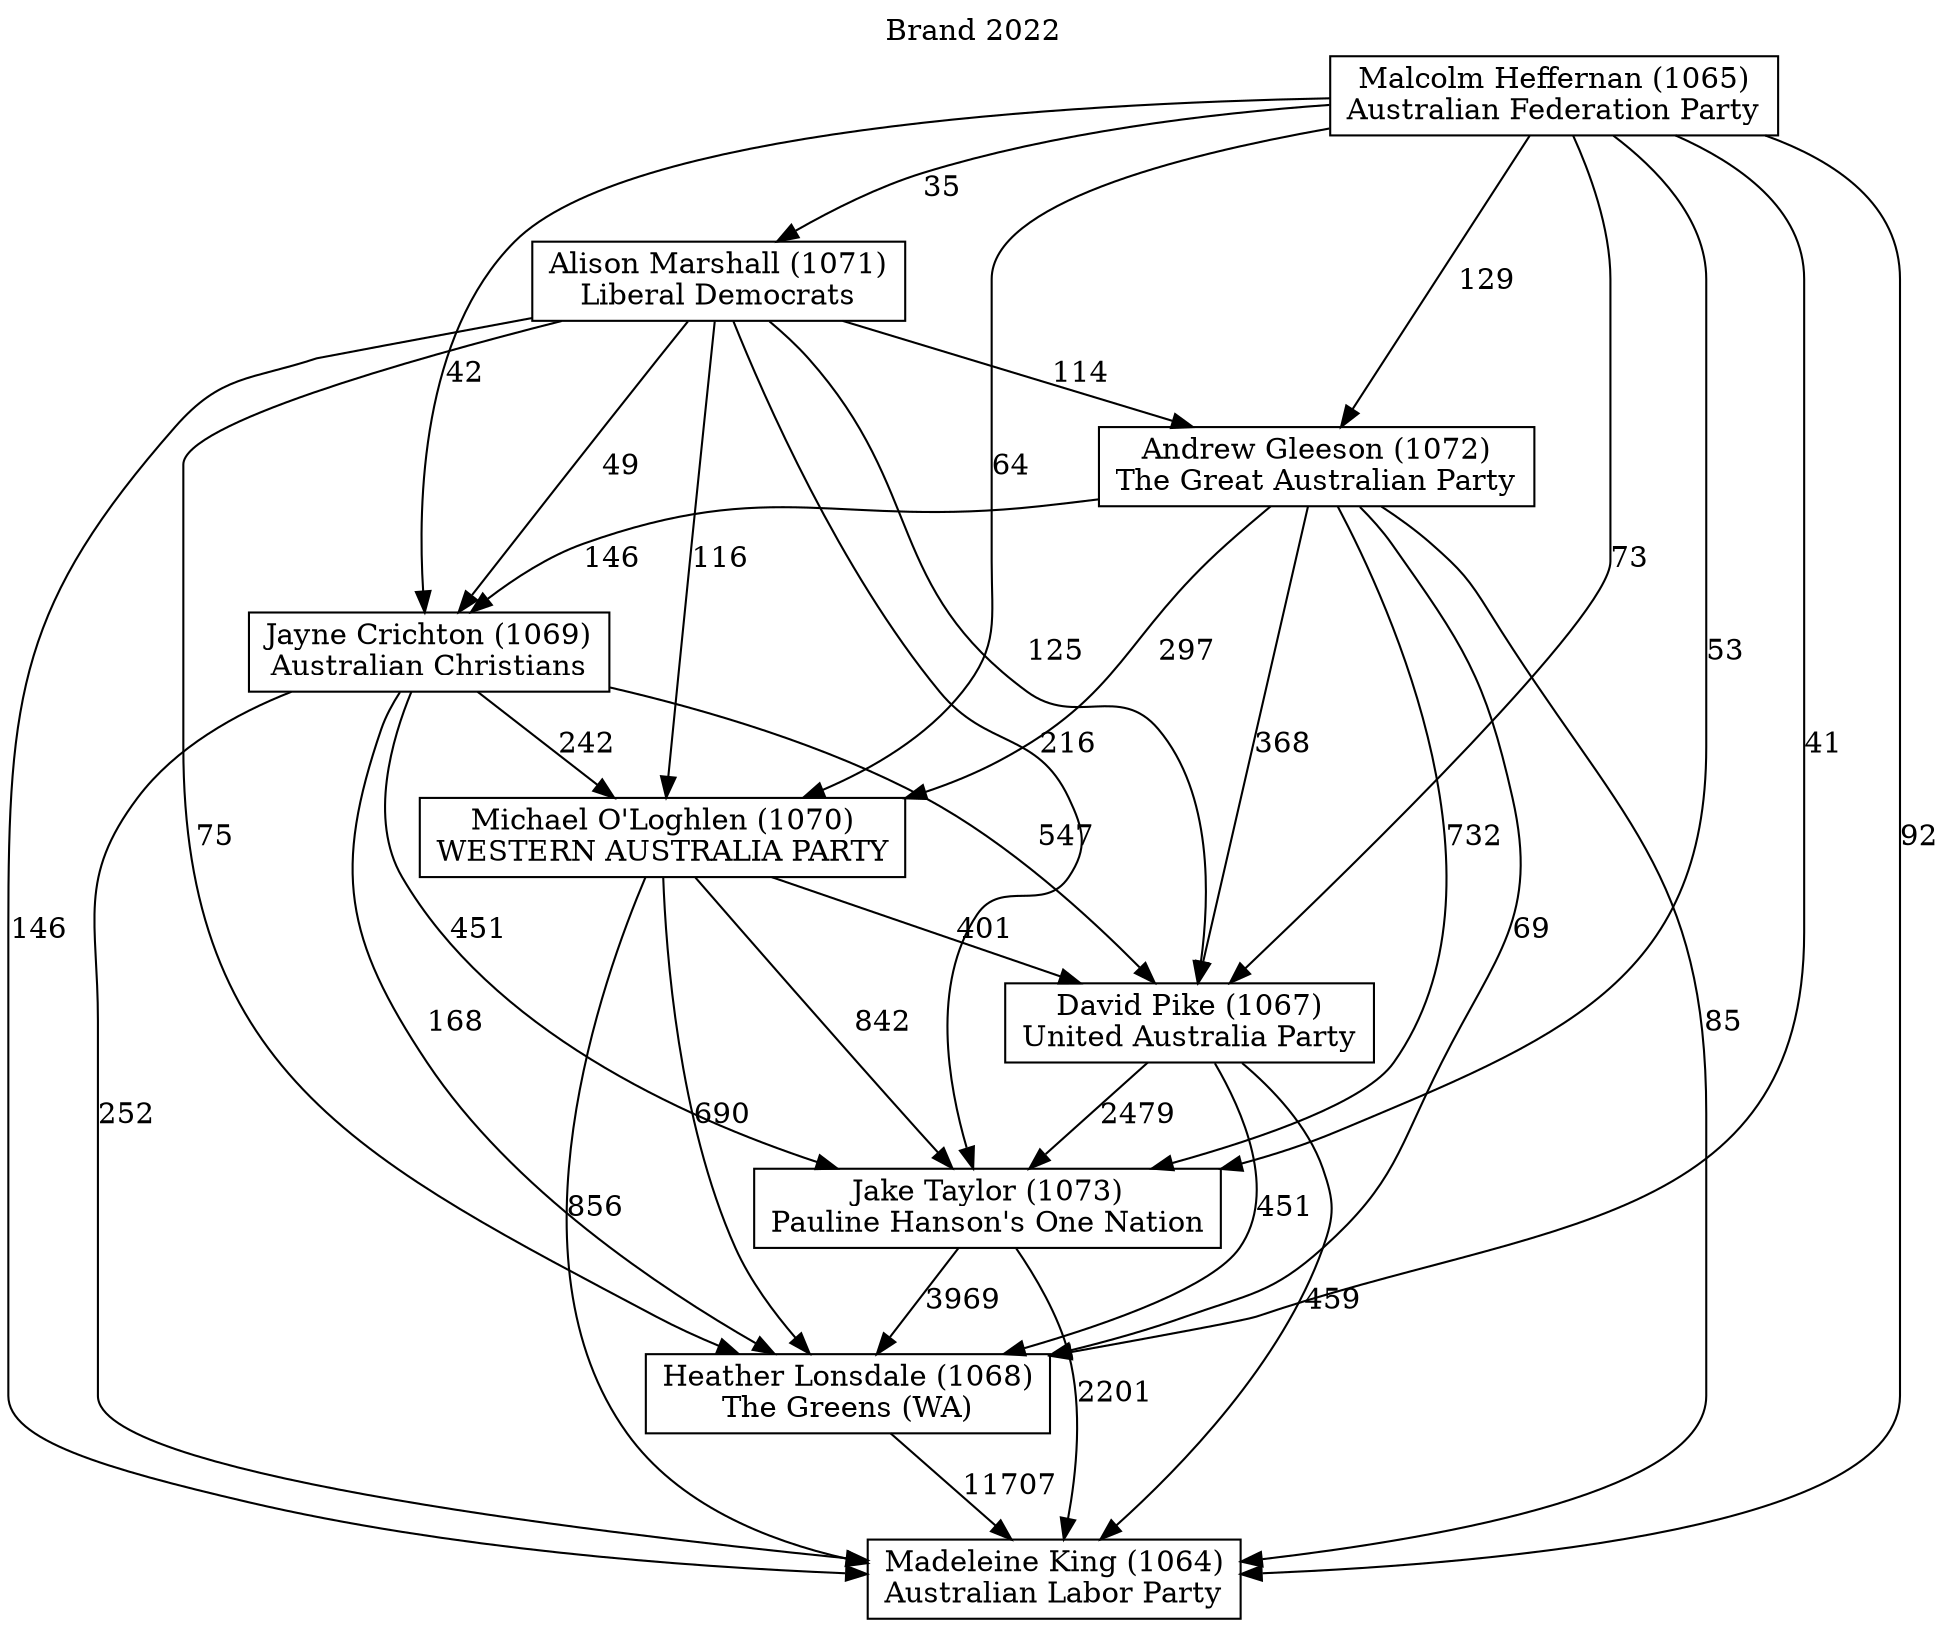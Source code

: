 // House preference flow
digraph "Madeleine King (1064)_Brand_2022" {
	graph [label="Brand 2022" labelloc=t mclimit=10]
	node [shape=box]
	"Michael O'Loghlen (1070)" [label="Michael O'Loghlen (1070)
WESTERN AUSTRALIA PARTY"]
	"Madeleine King (1064)" [label="Madeleine King (1064)
Australian Labor Party"]
	"Malcolm Heffernan (1065)" [label="Malcolm Heffernan (1065)
Australian Federation Party"]
	"Heather Lonsdale (1068)" [label="Heather Lonsdale (1068)
The Greens (WA)"]
	"Jayne Crichton (1069)" [label="Jayne Crichton (1069)
Australian Christians"]
	"Andrew Gleeson (1072)" [label="Andrew Gleeson (1072)
The Great Australian Party"]
	"Alison Marshall (1071)" [label="Alison Marshall (1071)
Liberal Democrats"]
	"David Pike (1067)" [label="David Pike (1067)
United Australia Party"]
	"Jake Taylor (1073)" [label="Jake Taylor (1073)
Pauline Hanson's One Nation"]
	"Jayne Crichton (1069)" -> "Madeleine King (1064)" [label=252]
	"David Pike (1067)" -> "Madeleine King (1064)" [label=459]
	"Jake Taylor (1073)" -> "Heather Lonsdale (1068)" [label=3969]
	"David Pike (1067)" -> "Jake Taylor (1073)" [label=2479]
	"Jayne Crichton (1069)" -> "Jake Taylor (1073)" [label=451]
	"Andrew Gleeson (1072)" -> "Madeleine King (1064)" [label=85]
	"Malcolm Heffernan (1065)" -> "David Pike (1067)" [label=73]
	"Malcolm Heffernan (1065)" -> "Madeleine King (1064)" [label=92]
	"Alison Marshall (1071)" -> "Andrew Gleeson (1072)" [label=114]
	"Alison Marshall (1071)" -> "Jake Taylor (1073)" [label=216]
	"Alison Marshall (1071)" -> "Heather Lonsdale (1068)" [label=75]
	"Heather Lonsdale (1068)" -> "Madeleine King (1064)" [label=11707]
	"Michael O'Loghlen (1070)" -> "Jake Taylor (1073)" [label=842]
	"Malcolm Heffernan (1065)" -> "Andrew Gleeson (1072)" [label=129]
	"Malcolm Heffernan (1065)" -> "Alison Marshall (1071)" [label=35]
	"David Pike (1067)" -> "Heather Lonsdale (1068)" [label=451]
	"Jayne Crichton (1069)" -> "David Pike (1067)" [label=547]
	"Jayne Crichton (1069)" -> "Michael O'Loghlen (1070)" [label=242]
	"Alison Marshall (1071)" -> "Michael O'Loghlen (1070)" [label=116]
	"Malcolm Heffernan (1065)" -> "Heather Lonsdale (1068)" [label=41]
	"Alison Marshall (1071)" -> "Madeleine King (1064)" [label=146]
	"Andrew Gleeson (1072)" -> "Jake Taylor (1073)" [label=732]
	"Michael O'Loghlen (1070)" -> "David Pike (1067)" [label=401]
	"Malcolm Heffernan (1065)" -> "Michael O'Loghlen (1070)" [label=64]
	"Jake Taylor (1073)" -> "Madeleine King (1064)" [label=2201]
	"Alison Marshall (1071)" -> "David Pike (1067)" [label=125]
	"Michael O'Loghlen (1070)" -> "Heather Lonsdale (1068)" [label=690]
	"Malcolm Heffernan (1065)" -> "Jake Taylor (1073)" [label=53]
	"Alison Marshall (1071)" -> "Jayne Crichton (1069)" [label=49]
	"Michael O'Loghlen (1070)" -> "Madeleine King (1064)" [label=856]
	"Andrew Gleeson (1072)" -> "Heather Lonsdale (1068)" [label=69]
	"Andrew Gleeson (1072)" -> "Michael O'Loghlen (1070)" [label=297]
	"Andrew Gleeson (1072)" -> "Jayne Crichton (1069)" [label=146]
	"Malcolm Heffernan (1065)" -> "Jayne Crichton (1069)" [label=42]
	"Andrew Gleeson (1072)" -> "David Pike (1067)" [label=368]
	"Jayne Crichton (1069)" -> "Heather Lonsdale (1068)" [label=168]
}
